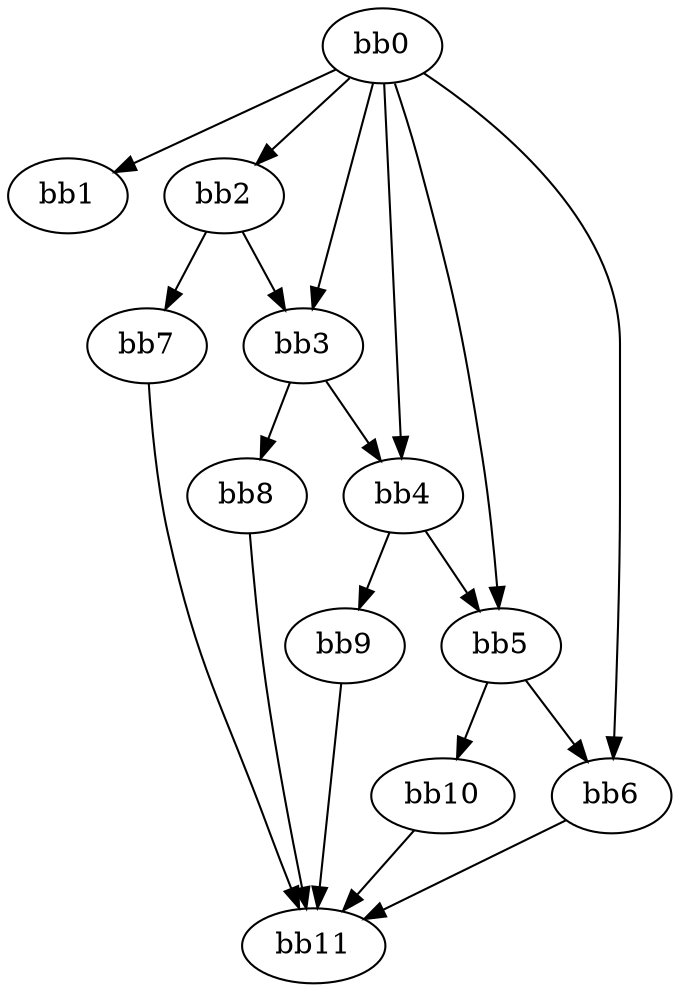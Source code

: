 digraph {
    0 [ label = "bb0\l" ]
    1 [ label = "bb1\l" ]
    2 [ label = "bb2\l" ]
    3 [ label = "bb3\l" ]
    4 [ label = "bb4\l" ]
    5 [ label = "bb5\l" ]
    6 [ label = "bb6\l" ]
    7 [ label = "bb7\l" ]
    8 [ label = "bb8\l" ]
    9 [ label = "bb9\l" ]
    10 [ label = "bb10\l" ]
    11 [ label = "bb11\l" ]
    0 -> 1 [ ]
    0 -> 2 [ ]
    0 -> 3 [ ]
    0 -> 4 [ ]
    0 -> 5 [ ]
    0 -> 6 [ ]
    2 -> 3 [ ]
    2 -> 7 [ ]
    3 -> 4 [ ]
    3 -> 8 [ ]
    4 -> 5 [ ]
    4 -> 9 [ ]
    5 -> 6 [ ]
    5 -> 10 [ ]
    6 -> 11 [ ]
    7 -> 11 [ ]
    8 -> 11 [ ]
    9 -> 11 [ ]
    10 -> 11 [ ]
}

